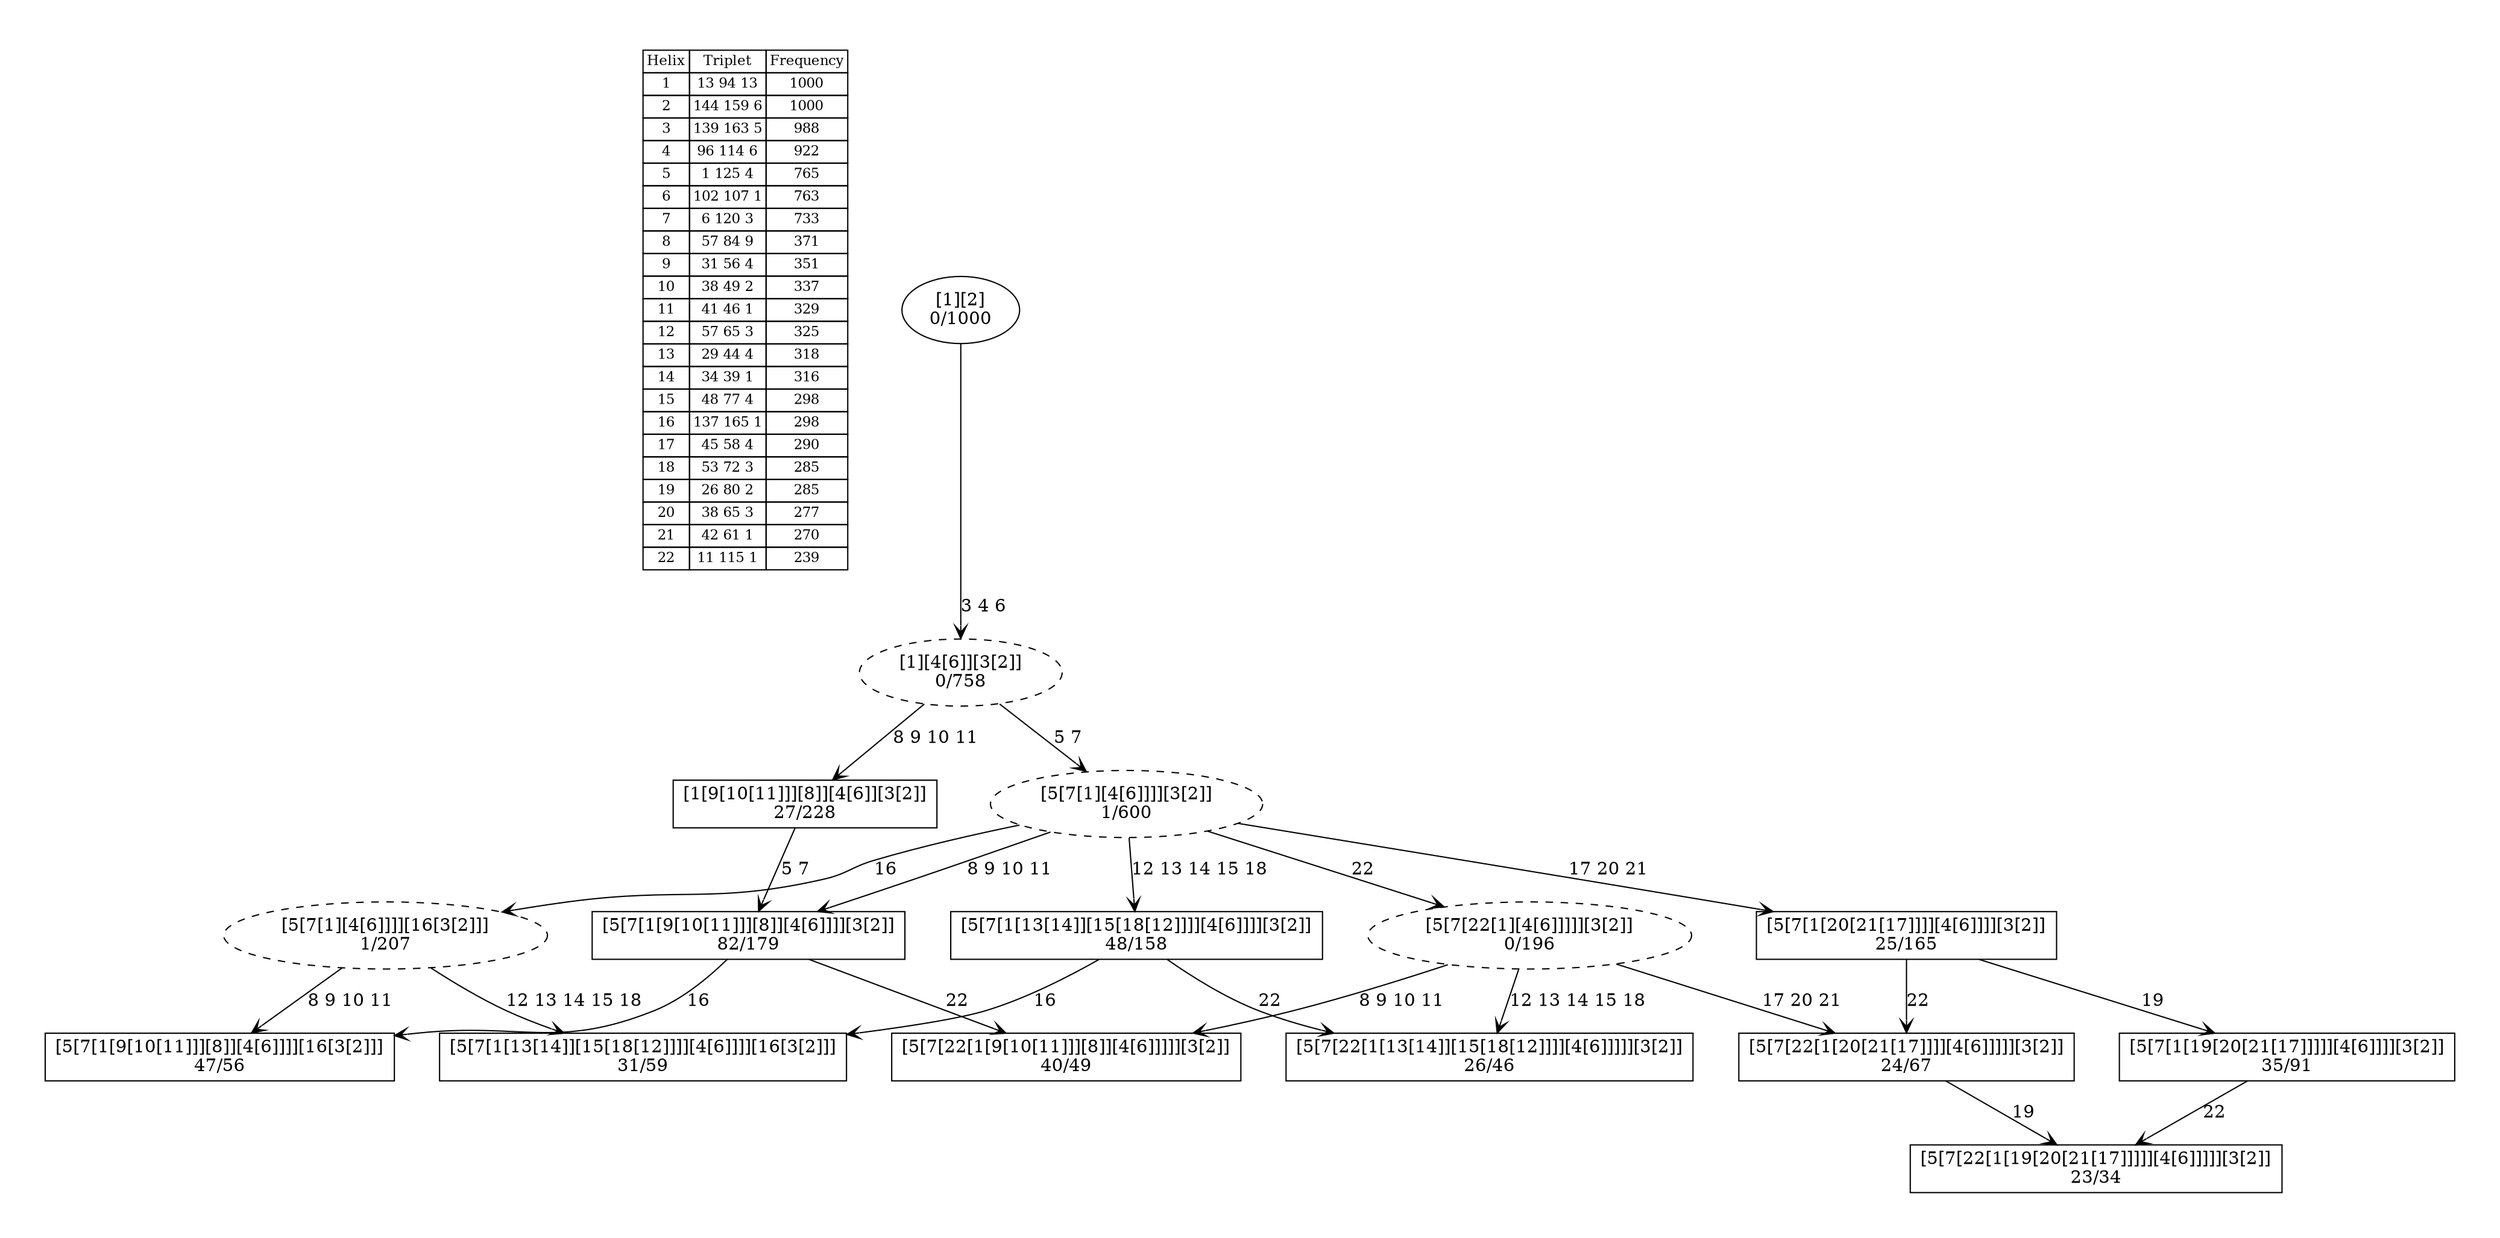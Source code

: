 digraph G {
	pad = 0.5;
	nodesep = 0.5;
"legend" [label = < <table border="0" cellborder="1" cellspacing="0"><tr><td>Helix</td><td>Triplet</td><td>Frequency</td></tr>
<tr><td>1</td><td>13 94 13</td><td>1000</td></tr>
<tr><td>2</td><td>144 159 6</td><td>1000</td></tr>
<tr><td>3</td><td>139 163 5</td><td>988</td></tr>
<tr><td>4</td><td>96 114 6</td><td>922</td></tr>
<tr><td>5</td><td>1 125 4</td><td>765</td></tr>
<tr><td>6</td><td>102 107 1</td><td>763</td></tr>
<tr><td>7</td><td>6 120 3</td><td>733</td></tr>
<tr><td>8</td><td>57 84 9</td><td>371</td></tr>
<tr><td>9</td><td>31 56 4</td><td>351</td></tr>
<tr><td>10</td><td>38 49 2</td><td>337</td></tr>
<tr><td>11</td><td>41 46 1</td><td>329</td></tr>
<tr><td>12</td><td>57 65 3</td><td>325</td></tr>
<tr><td>13</td><td>29 44 4</td><td>318</td></tr>
<tr><td>14</td><td>34 39 1</td><td>316</td></tr>
<tr><td>15</td><td>48 77 4</td><td>298</td></tr>
<tr><td>16</td><td>137 165 1</td><td>298</td></tr>
<tr><td>17</td><td>45 58 4</td><td>290</td></tr>
<tr><td>18</td><td>53 72 3</td><td>285</td></tr>
<tr><td>19</td><td>26 80 2</td><td>285</td></tr>
<tr><td>20</td><td>38 65 3</td><td>277</td></tr>
<tr><td>21</td><td>42 61 1</td><td>270</td></tr>
<tr><td>22</td><td>11 115 1</td><td>239</td></tr>
</table>>, shape = plaintext, fontsize=11];
"1 2 3 4 5 6 7 8 9 10 11 " [shape = box];
"1 2 3 4 5 6 7 12 13 14 15 18 " [shape = box];
"1 2 3 4 5 6 7 8 9 10 11 16 " [shape = box];
"1 2 3 4 5 6 7 8 9 10 11 22 " [shape = box];
"1 2 3 4 5 6 7 17 19 20 21 " [shape = box];
"1 2 3 4 5 6 7 12 13 14 15 16 18 " [shape = box];
"1 2 3 4 6 8 9 10 11 " [shape = box];
"1 2 3 4 5 6 7 12 13 14 15 18 22 " [shape = box];
"1 2 3 4 5 6 7 17 20 21 " [shape = box];
"1 2 3 4 5 6 7 17 20 21 22 " [shape = box];
"1 2 3 4 5 6 7 17 19 20 21 22 " [shape = box];
"1 2 3 4 5 6 7 " [style = dashed];
"1 2 3 4 6 " [style = dashed];
"1 2 3 4 5 6 7 16 " [style = dashed];
"1 2 3 4 5 6 7 22 " [style = dashed];
"1 2 3 4 5 6 7 8 9 10 11 " [label = "[5[7[1[9[10[11]]][8]][4[6]]]][3[2]]\n82/179"];
"1 2 3 4 5 6 7 12 13 14 15 18 " [label = "[5[7[1[13[14]][15[18[12]]]][4[6]]]][3[2]]\n48/158"];
"1 2 3 4 5 6 7 8 9 10 11 16 " [label = "[5[7[1[9[10[11]]][8]][4[6]]]][16[3[2]]]\n47/56"];
"1 2 3 4 5 6 7 8 9 10 11 22 " [label = "[5[7[22[1[9[10[11]]][8]][4[6]]]]][3[2]]\n40/49"];
"1 2 3 4 5 6 7 17 19 20 21 " [label = "[5[7[1[19[20[21[17]]]]][4[6]]]][3[2]]\n35/91"];
"1 2 3 4 5 6 7 12 13 14 15 16 18 " [label = "[5[7[1[13[14]][15[18[12]]]][4[6]]]][16[3[2]]]\n31/59"];
"1 2 3 4 6 8 9 10 11 " [label = "[1[9[10[11]]][8]][4[6]][3[2]]\n27/228"];
"1 2 3 4 5 6 7 12 13 14 15 18 22 " [label = "[5[7[22[1[13[14]][15[18[12]]]][4[6]]]]][3[2]]\n26/46"];
"1 2 3 4 5 6 7 17 20 21 " [label = "[5[7[1[20[21[17]]]][4[6]]]][3[2]]\n25/165"];
"1 2 3 4 5 6 7 17 20 21 22 " [label = "[5[7[22[1[20[21[17]]]][4[6]]]]][3[2]]\n24/67"];
"1 2 3 4 5 6 7 17 19 20 21 22 " [label = "[5[7[22[1[19[20[21[17]]]]][4[6]]]]][3[2]]\n23/34"];
"1 2 3 4 5 6 7 " [label = "[5[7[1][4[6]]]][3[2]]\n1/600"];
"1 2 3 4 6 " [label = "[1][4[6]][3[2]]\n0/758"];
"1 2 3 4 5 6 7 16 " [label = "[5[7[1][4[6]]]][16[3[2]]]\n1/207"];
"1 2 3 4 5 6 7 22 " [label = "[5[7[22[1][4[6]]]]][3[2]]\n0/196"];
"1 2 " [label = "[1][2]\n0/1000"];
"1 2 3 4 5 6 7 8 9 10 11 " -> "1 2 3 4 5 6 7 8 9 10 11 16 " [label = "16 ", arrowhead = vee];
"1 2 3 4 5 6 7 8 9 10 11 " -> "1 2 3 4 5 6 7 8 9 10 11 22 " [label = "22 ", arrowhead = vee];
"1 2 3 4 5 6 7 12 13 14 15 18 " -> "1 2 3 4 5 6 7 12 13 14 15 16 18 " [label = "16 ", arrowhead = vee];
"1 2 3 4 5 6 7 12 13 14 15 18 " -> "1 2 3 4 5 6 7 12 13 14 15 18 22 " [label = "22 ", arrowhead = vee];
"1 2 3 4 5 6 7 17 19 20 21 " -> "1 2 3 4 5 6 7 17 19 20 21 22 " [label = "22 ", arrowhead = vee];
"1 2 3 4 6 8 9 10 11 " -> "1 2 3 4 5 6 7 8 9 10 11 " [label = "5 7 ", arrowhead = vee];
"1 2 3 4 5 6 7 17 20 21 " -> "1 2 3 4 5 6 7 17 19 20 21 " [label = "19 ", arrowhead = vee];
"1 2 3 4 5 6 7 17 20 21 " -> "1 2 3 4 5 6 7 17 20 21 22 " [label = "22 ", arrowhead = vee];
"1 2 3 4 5 6 7 17 20 21 22 " -> "1 2 3 4 5 6 7 17 19 20 21 22 " [label = "19 ", arrowhead = vee];
"1 2 3 4 5 6 7 " -> "1 2 3 4 5 6 7 8 9 10 11 " [label = "8 9 10 11 ", arrowhead = vee];
"1 2 3 4 5 6 7 " -> "1 2 3 4 5 6 7 12 13 14 15 18 " [label = "12 13 14 15 18 ", arrowhead = vee];
"1 2 3 4 5 6 7 " -> "1 2 3 4 5 6 7 16 " [label = "16 ", arrowhead = vee];
"1 2 3 4 5 6 7 " -> "1 2 3 4 5 6 7 22 " [label = "22 ", arrowhead = vee];
"1 2 3 4 5 6 7 " -> "1 2 3 4 5 6 7 17 20 21 " [label = "17 20 21 ", arrowhead = vee];
"1 2 3 4 6 " -> "1 2 3 4 6 8 9 10 11 " [label = "8 9 10 11 ", arrowhead = vee];
"1 2 3 4 6 " -> "1 2 3 4 5 6 7 " [label = "5 7 ", arrowhead = vee];
"1 2 3 4 5 6 7 16 " -> "1 2 3 4 5 6 7 8 9 10 11 16 " [label = "8 9 10 11 ", arrowhead = vee];
"1 2 3 4 5 6 7 16 " -> "1 2 3 4 5 6 7 12 13 14 15 16 18 " [label = "12 13 14 15 18 ", arrowhead = vee];
"1 2 3 4 5 6 7 22 " -> "1 2 3 4 5 6 7 8 9 10 11 22 " [label = "8 9 10 11 ", arrowhead = vee];
"1 2 3 4 5 6 7 22 " -> "1 2 3 4 5 6 7 12 13 14 15 18 22 " [label = "12 13 14 15 18 ", arrowhead = vee];
"1 2 3 4 5 6 7 22 " -> "1 2 3 4 5 6 7 17 20 21 22 " [label = "17 20 21 ", arrowhead = vee];
"1 2 " -> "1 2 3 4 6 " [label = "3 4 6 ", arrowhead = vee];
}